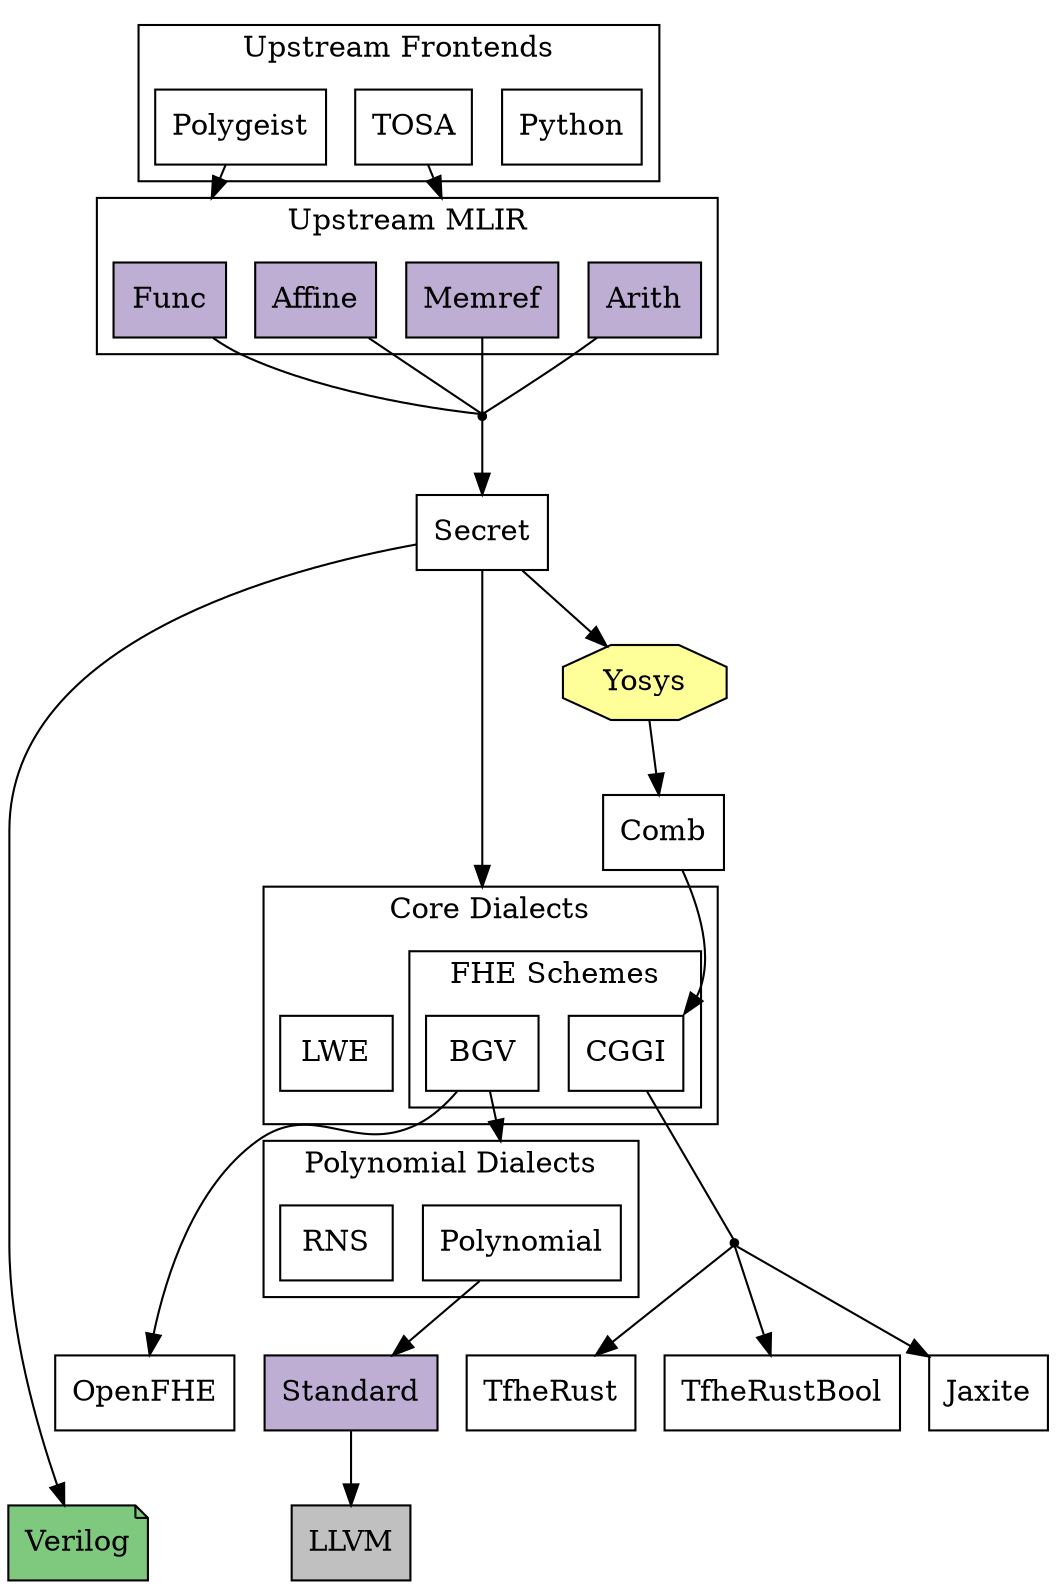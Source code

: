 digraph G {
    // Note: Remember to run `dot -Tsvg dialects.dot > images/dialects.svg` after
    // modifying this file to regenerate the .svg render of the graph.
    rankdir = TB // Top to bottom graph layout
    splines = spline // Curved edges
    node [shape=box, style=filled fillcolor="white"]
    nodesep=0.2 // horizontal compression
    ranksep=0.5 // vertical compression
    compound=true

    subgraph cluster_inputs {
        label = "Upstream Frontends"
        Python
        Polygeist
        TOSA
    }

    // MLIR dialects
    subgraph cluster_mlir {
        label = "Upstream MLIR"
        node [fillcolor="#beaed4"]
        Arith
        Affine
        Func
        Memref
    }

    lower_from_mlir [shape=point label="" fillcolor=black]
    {Arith Affine Func Memref} -> lower_from_mlir [arrowhead=none]

    TOSA -> Memref [lhead=cluster_mlir]
    Polygeist -> Func [lhead=cluster_mlir]

    // External tools
    subgraph external_tools {
      node [shape=octagon fillcolor="#ffff99"]
      Yosys
    }

    Secret [URL="https://heir.dev/docs/dialects/secret/"]
    Comb [URL="https://heir.dev/docs/dialects/comb/"]

    lower_from_mlir -> Secret
    Secret -> Yosys -> Comb

    Verilog [ fillcolor="#7fc97f" shape="note"]
    Secret -> Verilog


    subgraph cluster_fhe {
        label = "Core Dialects"
        LWE [URL="https://heir.dev/docs/dialects/lwe/"]
        subgraph cluster_fhe_schemes {
            label = "FHE Schemes"
            BGV [URL="https://heir.dev/docs/dialects/bgv/"]
            CGGI [URL="https://heir.dev/docs/dialects/cggi/"]
        }
    }

    Secret -> BGV [lhead=cluster_fhe]
    Comb -> CGGI:ne // change e to use the right port of the destination node



    subgraph cluster_poly {
        label="Polynomial Dialects"
        Polynomial [URL="https://heir.dev/docs/dialects/polynomial/"]
        RNS [URL="https://heir.dev/docs/dialects/rns/"]
    }

    OpenFHE  [URL="https://heir.dev/docs/dialects/openfhe/"]
    Standard [fillcolor="#beaed4"]  //Tensor, Linalg, Affine etc.
    Jaxite [URL="https://heir.dev/docs/dialects/jaxite/"]
    TfheRust [URL="https://heir.dev/docs/dialects/tfherust/"]
    TfheRustBool [URL="https://heir.dev/docs/dialects/tfherustbool/"]

    LLVM [fillcolor="gray"]

    BGV -> Polynomial [lhead=cluster_poly]
    BGV ->  OpenFHE
    lower_from_cggi [shape=point label="" fillcolor=black]
    CGGI -> lower_from_cggi [arrowhead=none]
    lower_from_cggi -> {Jaxite TfheRust TfheRustBool}

    Polynomial -> Standard
    Standard -> LLVM


    // Invisible edges for layout adjustments
    edge [style=invis]
    //This is a real edge but invisible now for simplicity
    Arith -> Yosys
    // Keep RNS below FHE Schemes
    LWE -> RNS
    // Keep Poly above Targets
    Polynomial -> {OpenFHE TfheRust TfheRustBool Jaxite}
    // Keep Verilog below Targets: LeftmostTarget -> Verilog
    OpenFHE -> Verilog
}
